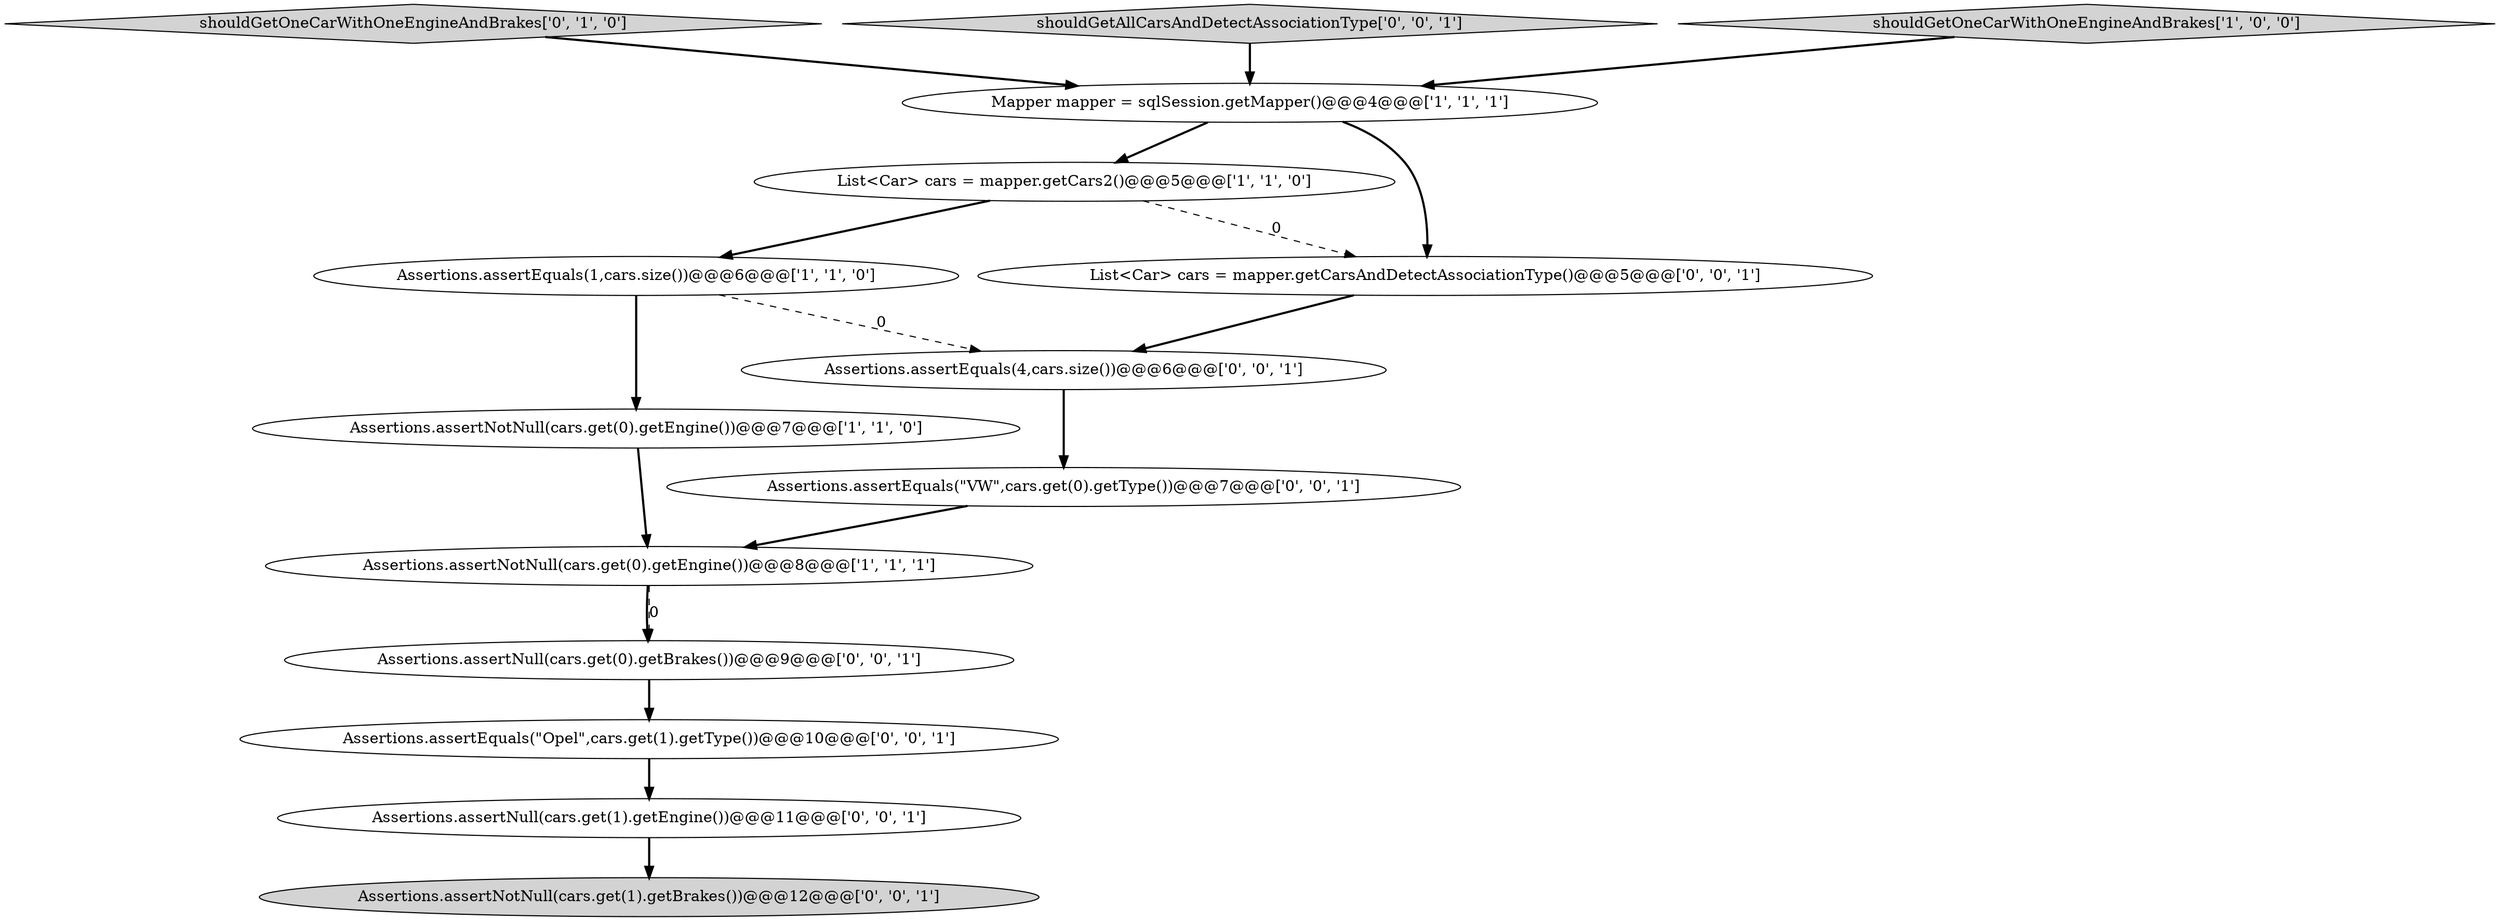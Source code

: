 digraph {
1 [style = filled, label = "List<Car> cars = mapper.getCars2()@@@5@@@['1', '1', '0']", fillcolor = white, shape = ellipse image = "AAA0AAABBB1BBB"];
13 [style = filled, label = "Assertions.assertNull(cars.get(0).getBrakes())@@@9@@@['0', '0', '1']", fillcolor = white, shape = ellipse image = "AAA0AAABBB3BBB"];
5 [style = filled, label = "Assertions.assertNotNull(cars.get(0).getEngine())@@@7@@@['1', '1', '0']", fillcolor = white, shape = ellipse image = "AAA0AAABBB1BBB"];
0 [style = filled, label = "Mapper mapper = sqlSession.getMapper()@@@4@@@['1', '1', '1']", fillcolor = white, shape = ellipse image = "AAA0AAABBB1BBB"];
9 [style = filled, label = "Assertions.assertEquals(\"Opel\",cars.get(1).getType())@@@10@@@['0', '0', '1']", fillcolor = white, shape = ellipse image = "AAA0AAABBB3BBB"];
3 [style = filled, label = "Assertions.assertEquals(1,cars.size())@@@6@@@['1', '1', '0']", fillcolor = white, shape = ellipse image = "AAA0AAABBB1BBB"];
12 [style = filled, label = "Assertions.assertEquals(\"VW\",cars.get(0).getType())@@@7@@@['0', '0', '1']", fillcolor = white, shape = ellipse image = "AAA0AAABBB3BBB"];
6 [style = filled, label = "shouldGetOneCarWithOneEngineAndBrakes['0', '1', '0']", fillcolor = lightgray, shape = diamond image = "AAA0AAABBB2BBB"];
8 [style = filled, label = "List<Car> cars = mapper.getCarsAndDetectAssociationType()@@@5@@@['0', '0', '1']", fillcolor = white, shape = ellipse image = "AAA0AAABBB3BBB"];
11 [style = filled, label = "shouldGetAllCarsAndDetectAssociationType['0', '0', '1']", fillcolor = lightgray, shape = diamond image = "AAA0AAABBB3BBB"];
10 [style = filled, label = "Assertions.assertEquals(4,cars.size())@@@6@@@['0', '0', '1']", fillcolor = white, shape = ellipse image = "AAA0AAABBB3BBB"];
14 [style = filled, label = "Assertions.assertNotNull(cars.get(1).getBrakes())@@@12@@@['0', '0', '1']", fillcolor = lightgray, shape = ellipse image = "AAA0AAABBB3BBB"];
4 [style = filled, label = "Assertions.assertNotNull(cars.get(0).getEngine())@@@8@@@['1', '1', '1']", fillcolor = white, shape = ellipse image = "AAA0AAABBB1BBB"];
2 [style = filled, label = "shouldGetOneCarWithOneEngineAndBrakes['1', '0', '0']", fillcolor = lightgray, shape = diamond image = "AAA0AAABBB1BBB"];
7 [style = filled, label = "Assertions.assertNull(cars.get(1).getEngine())@@@11@@@['0', '0', '1']", fillcolor = white, shape = ellipse image = "AAA0AAABBB3BBB"];
1->3 [style = bold, label=""];
8->10 [style = bold, label=""];
4->13 [style = bold, label=""];
1->8 [style = dashed, label="0"];
3->5 [style = bold, label=""];
2->0 [style = bold, label=""];
6->0 [style = bold, label=""];
13->9 [style = bold, label=""];
11->0 [style = bold, label=""];
3->10 [style = dashed, label="0"];
4->13 [style = dashed, label="0"];
12->4 [style = bold, label=""];
9->7 [style = bold, label=""];
10->12 [style = bold, label=""];
0->1 [style = bold, label=""];
5->4 [style = bold, label=""];
0->8 [style = bold, label=""];
7->14 [style = bold, label=""];
}
